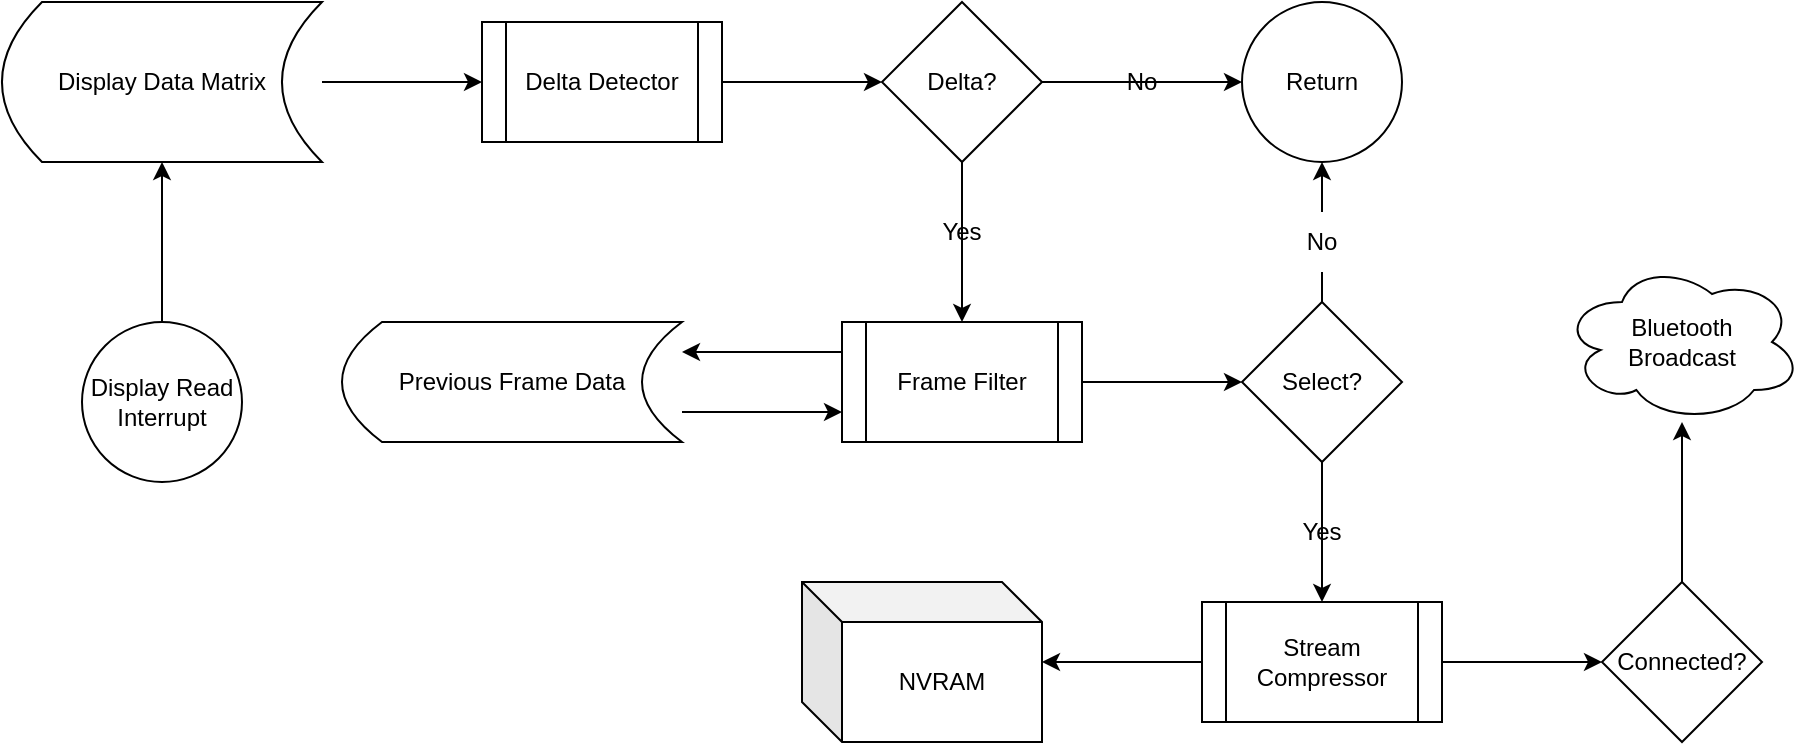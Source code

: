 <mxfile>
    <diagram id="dWJvG24C2BfjIPFCLHQR" name="Page-1">
        <mxGraphModel dx="1246" dy="678" grid="1" gridSize="10" guides="1" tooltips="1" connect="1" arrows="1" fold="1" page="1" pageScale="1" pageWidth="1654" pageHeight="2336" math="0" shadow="0">
            <root>
                <mxCell id="0"/>
                <mxCell id="1" parent="0"/>
                <mxCell id="31" style="edgeStyle=none;html=1;entryX=0;entryY=0.5;entryDx=0;entryDy=0;" edge="1" parent="1" target="21">
                    <mxGeometry relative="1" as="geometry">
                        <mxPoint x="240" y="280.0" as="sourcePoint"/>
                    </mxGeometry>
                </mxCell>
                <mxCell id="19" value="NVRAM" style="shape=cube;whiteSpace=wrap;html=1;boundedLbl=1;backgroundOutline=1;darkOpacity=0.05;darkOpacity2=0.1;" vertex="1" parent="1">
                    <mxGeometry x="480" y="530" width="120" height="80" as="geometry"/>
                </mxCell>
                <mxCell id="23" style="edgeStyle=none;html=1;exitX=1;exitY=0.5;exitDx=0;exitDy=0;" edge="1" parent="1" source="21" target="22">
                    <mxGeometry relative="1" as="geometry"/>
                </mxCell>
                <mxCell id="21" value="Delta Detector" style="shape=process;whiteSpace=wrap;html=1;backgroundOutline=1;" vertex="1" parent="1">
                    <mxGeometry x="320" y="250" width="120" height="60" as="geometry"/>
                </mxCell>
                <mxCell id="41" style="edgeStyle=none;html=1;exitX=0.5;exitY=1;exitDx=0;exitDy=0;entryX=0.5;entryY=0;entryDx=0;entryDy=0;" edge="1" parent="1" source="22" target="37">
                    <mxGeometry relative="1" as="geometry"/>
                </mxCell>
                <mxCell id="55" style="edgeStyle=none;html=1;exitX=1;exitY=0.5;exitDx=0;exitDy=0;entryX=0;entryY=0.5;entryDx=0;entryDy=0;" edge="1" parent="1" source="22" target="59">
                    <mxGeometry relative="1" as="geometry">
                        <mxPoint x="640.0" y="280.261" as="targetPoint"/>
                    </mxGeometry>
                </mxCell>
                <mxCell id="22" value="Delta?" style="rhombus;whiteSpace=wrap;html=1;" vertex="1" parent="1">
                    <mxGeometry x="520" y="240" width="80" height="80" as="geometry"/>
                </mxCell>
                <mxCell id="57" style="edgeStyle=none;html=1;exitX=0;exitY=0.5;exitDx=0;exitDy=0;" edge="1" parent="1" source="25" target="19">
                    <mxGeometry relative="1" as="geometry"/>
                </mxCell>
                <mxCell id="67" style="edgeStyle=none;html=1;exitX=1;exitY=0.5;exitDx=0;exitDy=0;entryX=0;entryY=0.5;entryDx=0;entryDy=0;" edge="1" parent="1" source="25" target="66">
                    <mxGeometry relative="1" as="geometry"/>
                </mxCell>
                <mxCell id="25" value="Stream Compressor" style="shape=process;whiteSpace=wrap;html=1;backgroundOutline=1;" vertex="1" parent="1">
                    <mxGeometry x="680" y="540" width="120" height="60" as="geometry"/>
                </mxCell>
                <mxCell id="32" value="Bluetooth&lt;br&gt;Broadcast" style="ellipse;shape=cloud;whiteSpace=wrap;html=1;" vertex="1" parent="1">
                    <mxGeometry x="860" y="370" width="120" height="80" as="geometry"/>
                </mxCell>
                <mxCell id="42" style="edgeStyle=none;html=1;exitX=1;exitY=0.5;exitDx=0;exitDy=0;entryX=0;entryY=0.5;entryDx=0;entryDy=0;" edge="1" parent="1" source="37" target="40">
                    <mxGeometry relative="1" as="geometry"/>
                </mxCell>
                <mxCell id="47" style="edgeStyle=none;html=1;exitX=0;exitY=0.25;exitDx=0;exitDy=0;entryX=1;entryY=0.25;entryDx=0;entryDy=0;" edge="1" parent="1" source="37" target="43">
                    <mxGeometry relative="1" as="geometry"/>
                </mxCell>
                <mxCell id="37" value="Frame Filter" style="shape=process;whiteSpace=wrap;html=1;backgroundOutline=1;" vertex="1" parent="1">
                    <mxGeometry x="500" y="400" width="120" height="60" as="geometry"/>
                </mxCell>
                <mxCell id="56" style="edgeStyle=none;html=1;" edge="1" parent="1" source="40" target="25">
                    <mxGeometry relative="1" as="geometry"/>
                </mxCell>
                <mxCell id="70" style="edgeStyle=none;html=1;entryX=0.5;entryY=1;entryDx=0;entryDy=0;startArrow=none;" edge="1" parent="1" source="72" target="59">
                    <mxGeometry relative="1" as="geometry"/>
                </mxCell>
                <mxCell id="40" value="Select?" style="rhombus;whiteSpace=wrap;html=1;" vertex="1" parent="1">
                    <mxGeometry x="700" y="390" width="80" height="80" as="geometry"/>
                </mxCell>
                <mxCell id="49" style="edgeStyle=none;html=1;exitX=1;exitY=0.75;exitDx=0;exitDy=0;entryX=0;entryY=0.75;entryDx=0;entryDy=0;" edge="1" parent="1" source="43" target="37">
                    <mxGeometry relative="1" as="geometry"/>
                </mxCell>
                <mxCell id="43" value="Previous Frame Data" style="shape=dataStorage;whiteSpace=wrap;html=1;fixedSize=1;" vertex="1" parent="1">
                    <mxGeometry x="250" y="400" width="170" height="60" as="geometry"/>
                </mxCell>
                <mxCell id="59" value="Return" style="ellipse;whiteSpace=wrap;html=1;" vertex="1" parent="1">
                    <mxGeometry x="700" y="240" width="80" height="80" as="geometry"/>
                </mxCell>
                <mxCell id="64" style="edgeStyle=none;html=1;entryX=0.5;entryY=1;entryDx=0;entryDy=0;" edge="1" parent="1" source="61" target="65">
                    <mxGeometry relative="1" as="geometry">
                        <mxPoint x="180" y="350" as="targetPoint"/>
                    </mxGeometry>
                </mxCell>
                <mxCell id="61" value="Display Read Interrupt" style="ellipse;whiteSpace=wrap;html=1;" vertex="1" parent="1">
                    <mxGeometry x="120" y="400" width="80" height="80" as="geometry"/>
                </mxCell>
                <mxCell id="65" value="Display Data Matrix" style="shape=dataStorage;whiteSpace=wrap;html=1;fixedSize=1;" vertex="1" parent="1">
                    <mxGeometry x="80" y="240" width="160" height="80" as="geometry"/>
                </mxCell>
                <mxCell id="73" style="edgeStyle=none;html=1;entryX=0.5;entryY=1;entryDx=0;entryDy=0;entryPerimeter=0;" edge="1" parent="1" source="66" target="32">
                    <mxGeometry relative="1" as="geometry"/>
                </mxCell>
                <mxCell id="66" value="Connected?" style="rhombus;whiteSpace=wrap;html=1;" vertex="1" parent="1">
                    <mxGeometry x="880" y="530" width="80" height="80" as="geometry"/>
                </mxCell>
                <mxCell id="68" value="Yes" style="text;html=1;strokeColor=none;fillColor=none;align=center;verticalAlign=middle;whiteSpace=wrap;rounded=0;" vertex="1" parent="1">
                    <mxGeometry x="530" y="340" width="60" height="30" as="geometry"/>
                </mxCell>
                <mxCell id="69" value="No" style="text;html=1;strokeColor=none;fillColor=none;align=center;verticalAlign=middle;whiteSpace=wrap;rounded=0;" vertex="1" parent="1">
                    <mxGeometry x="620" y="265" width="60" height="30" as="geometry"/>
                </mxCell>
                <mxCell id="71" value="" style="edgeStyle=none;html=1;entryX=0.5;entryY=1;entryDx=0;entryDy=0;endArrow=none;" edge="1" parent="1" source="40" target="72">
                    <mxGeometry relative="1" as="geometry">
                        <mxPoint x="740.0" y="390" as="sourcePoint"/>
                        <mxPoint x="740.0" y="320.0" as="targetPoint"/>
                    </mxGeometry>
                </mxCell>
                <mxCell id="72" value="No" style="text;html=1;strokeColor=none;fillColor=none;align=center;verticalAlign=middle;whiteSpace=wrap;rounded=0;" vertex="1" parent="1">
                    <mxGeometry x="710" y="345" width="60" height="30" as="geometry"/>
                </mxCell>
                <mxCell id="74" value="Yes" style="text;html=1;strokeColor=none;fillColor=none;align=center;verticalAlign=middle;whiteSpace=wrap;rounded=0;" vertex="1" parent="1">
                    <mxGeometry x="710" y="490" width="60" height="30" as="geometry"/>
                </mxCell>
            </root>
        </mxGraphModel>
    </diagram>
</mxfile>